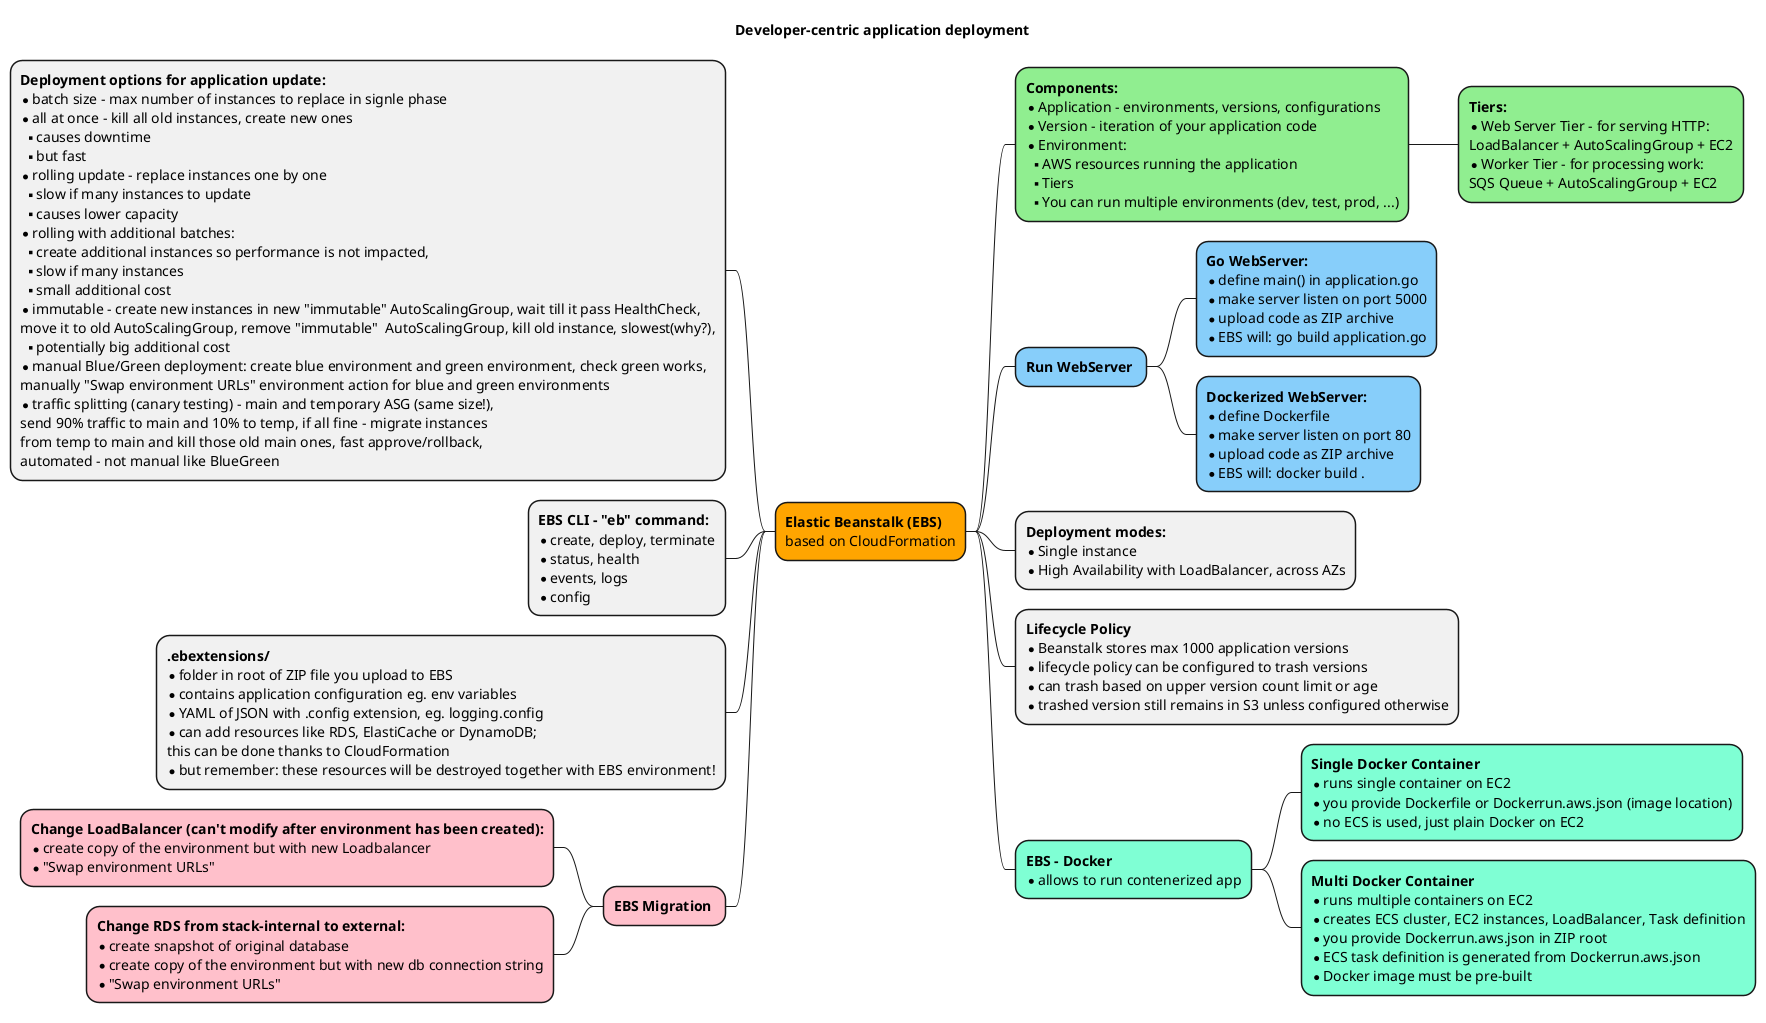 @startmindmap mindmap

title Developer-centric application deployment

<style>
mindmapDiagram {
  .migration {
    BackgroundColor Pink
  }
  .orange {
    BackgroundColor orange
  }
  .run {
    BackgroundColor LightSkyBlue
  }
  .components {
    BackgroundColor LightGreen
  }
  .docker {
    BackgroundColor Aquamarine
  }
  .deployment {
    BackgroundColor lightsalmon
  }
}
</style>


*[#Orange] <b>Elastic Beanstalk (EBS)\nbased on CloudFormation
 * <b>Components:\n*Application - environments, versions, configurations\n*Version - iteration of your application code\n*Environment:\n** AWS resources running the application\n** Tiers\n** You can run multiple environments (dev, test, prod, ...) <<components>>
  * <b>Tiers:\n*Web Server Tier - for serving HTTP:\nLoadBalancer + AutoScalingGroup + EC2\n*Worker Tier - for processing work:\nSQS Queue + AutoScalingGroup + EC2 <<components>>
 * <b>Run WebServer <<run>>
  * <b>Go WebServer:\n*define main() in application.go\n*make server listen on port 5000\n*upload code as ZIP archive\n*EBS will: go build application.go <<run>>
  * <b>Dockerized WebServer:\n*define Dockerfile\n*make server listen on port 80\n*upload code as ZIP archive\n*EBS will: docker build . <<run>>
 * <b>Deployment modes:\n*Single instance\n*High Availability with LoadBalancer, across AZs
 * <b>Lifecycle Policy\n*Beanstalk stores max 1000 application versions\n*lifecycle policy can be configured to trash versions\n*can trash based on upper version count limit or age\n*trashed version still remains in S3 unless configured otherwise
 * <b>EBS - Docker \n*allows to run contenerized app<<docker>>
  * <b>Single Docker Container\n*runs single container on EC2\n*you provide Dockerfile or Dockerrun.aws.json (image location)\n*no ECS is used, just plain Docker on EC2 <<docker>>
  * <b>Multi Docker Container\n*runs multiple containers on EC2\n*creates ECS cluster, EC2 instances, LoadBalancer, Task definition\n*you provide Dockerrun.aws.json in ZIP root\n*ECS task definition is generated from Dockerrun.aws.json\n*Docker image must be pre-built <<docker>>
left side
 * <b>Deployment options for application update:\n*batch size - max number of instances to replace in signle phase\n*all at once - kill all old instances, create new ones\n**causes downtime\n**but fast\n*rolling update - replace instances one by one\n**slow if many instances to update\n**causes lower capacity\n*rolling with additional batches:\n**create additional instances so performance is not impacted,\n**slow if many instances\n**small additional cost\n*immutable - create new instances in new "immutable" AutoScalingGroup, wait till it pass HealthCheck,\nmove it to old AutoScalingGroup, remove "immutable"  AutoScalingGroup, kill old instance, slowest(why?),\n**potentially big additional cost\n*manual Blue/Green deployment: create blue environment and green environment, check green works,\nmanually "Swap environment URLs" environment action for blue and green environments\n*traffic splitting (canary testing) - main and temporary ASG (same size!),\nsend 90% traffic to main and 10% to temp, if all fine - migrate instances\nfrom temp to main and kill those old main ones, fast approve/rollback,\nautomated - not manual like BlueGreen
 * <b>EBS CLI - "eb" command:\n*create, deploy, terminate\n*status, health\n*events, logs\n*config
 * <b>.ebextensions/\n*folder in root of ZIP file you upload to EBS\n*contains application configuration eg. env variables\n*YAML of JSON with .config extension, eg. logging.config\n*can add resources like RDS, ElastiCache or DynamoDB;\nthis can be done thanks to CloudFormation\n*but remember: these resources will be destroyed together with EBS environment!
 * <b>EBS Migration <<migration>>
  * <b>Change LoadBalancer (can't modify after environment has been created):\n*create copy of the environment but with new Loadbalancer\n*"Swap environment URLs" <<migration>>
  * <b>Change RDS from stack-internal to external:\n*create snapshot of original database\n*create copy of the environment but with new db connection string\n*"Swap environment URLs" <<migration>>

@endmindmap
